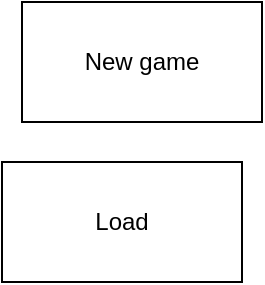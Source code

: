 <mxfile version="23.1.7" type="github">
  <diagram name="Page-1" id="a1OIlV2mcvbliash1KHI">
    <mxGraphModel dx="1114" dy="566" grid="1" gridSize="10" guides="1" tooltips="1" connect="1" arrows="1" fold="1" page="1" pageScale="1" pageWidth="2000" pageHeight="2000" math="0" shadow="0">
      <root>
        <mxCell id="0" />
        <mxCell id="1" parent="0" />
        <mxCell id="LTWJPRZw9Wigw7XN7Uae-1" value="New game" style="rounded=0;whiteSpace=wrap;html=1;" vertex="1" parent="1">
          <mxGeometry x="520" y="80" width="120" height="60" as="geometry" />
        </mxCell>
        <mxCell id="LTWJPRZw9Wigw7XN7Uae-2" value="Load" style="rounded=0;whiteSpace=wrap;html=1;" vertex="1" parent="1">
          <mxGeometry x="510" y="160" width="120" height="60" as="geometry" />
        </mxCell>
      </root>
    </mxGraphModel>
  </diagram>
</mxfile>
